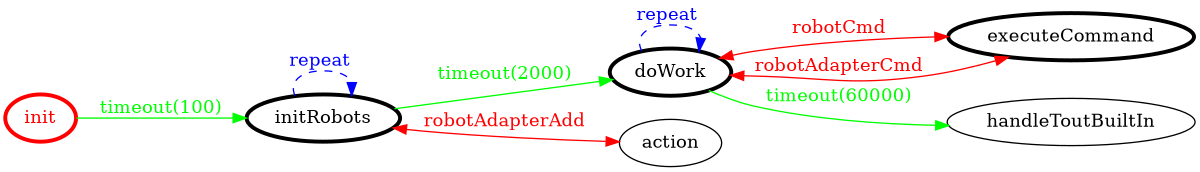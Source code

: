 /*
*
* A GraphViz DOT FSM description 
* Please use a GraphViz visualizer (like http://www.webgraphviz.com)
*  
*/

digraph finite_state_machine {
	rankdir=LR
	size="8,5"
	
	init [ color = red ][ fontcolor = red ][ penwidth = 3 ]
	initRobots [ color = black ][ fontcolor = black ][ penwidth = 3 ]
	doWork [ color = black ][ fontcolor = black ][ penwidth = 3 ]
	executeCommand [ color = black ][ fontcolor = black ][ penwidth = 3 ]
	
	doWork -> executeCommand [ label = "robotCmd" ][ color = red ][ fontcolor = red ][ dir = both ]
	doWork -> executeCommand [ label = "robotAdapterCmd" ][ color = red ][ fontcolor = red ][ dir = both ]
	doWork -> handleToutBuiltIn [ label = "timeout(60000)" ][ color = green ][ fontcolor = green ]
	initRobots -> doWork [ label = "timeout(2000)" ][ color = green ][ fontcolor = green ]
	initRobots -> action [ label = "robotAdapterAdd" ][ color = red ][ fontcolor = red ][ dir = both ]
	initRobots -> initRobots [ label = "repeat "][ style = dashed ][ color = blue ][ fontcolor = blue ]
	doWork -> doWork [ label = "repeat "][ style = dashed ][ color = blue ][ fontcolor = blue ]
	init -> initRobots [ label = "timeout(100)" ][ color = green ][ fontcolor = green ]
}
